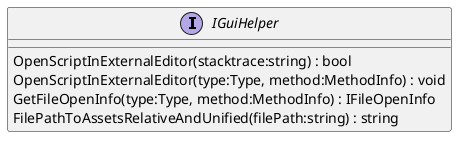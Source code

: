 @startuml
interface IGuiHelper {
    OpenScriptInExternalEditor(stacktrace:string) : bool
    OpenScriptInExternalEditor(type:Type, method:MethodInfo) : void
    GetFileOpenInfo(type:Type, method:MethodInfo) : IFileOpenInfo
    FilePathToAssetsRelativeAndUnified(filePath:string) : string
}
@enduml
